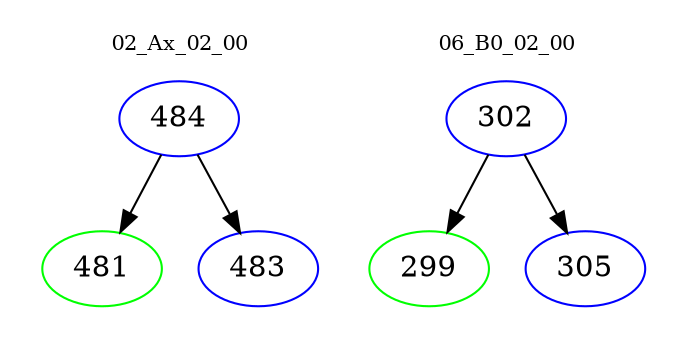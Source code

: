 digraph{
subgraph cluster_0 {
color = white
label = "02_Ax_02_00";
fontsize=10;
T0_484 [label="484", color="blue"]
T0_484 -> T0_481 [color="black"]
T0_481 [label="481", color="green"]
T0_484 -> T0_483 [color="black"]
T0_483 [label="483", color="blue"]
}
subgraph cluster_1 {
color = white
label = "06_B0_02_00";
fontsize=10;
T1_302 [label="302", color="blue"]
T1_302 -> T1_299 [color="black"]
T1_299 [label="299", color="green"]
T1_302 -> T1_305 [color="black"]
T1_305 [label="305", color="blue"]
}
}
